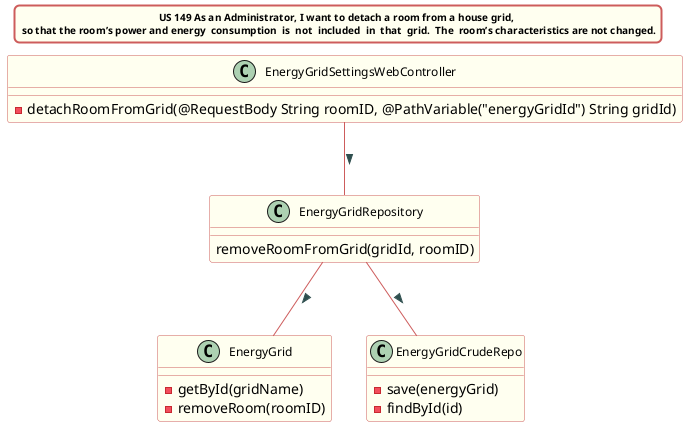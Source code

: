 @startuml

title US 149 As an Administrator, I want to detach a room from a house grid, \n so that the room’s power and energy  consumption  is  not  included  in  that  grid.  The  room’s characteristics are not changed.
skinparam titleBorderRoundCorner 10
skinparam titleBorderThickness 2
skinparam titleBorderColor indianred
skinparam titleBackgroundColor ivory
skinparam FontName verdana
skinparam titleFontSize 10


skinparam class {
  BorderColor indianred
  BackgroundColor indianred
  BackgroundColor ivory
   roundcorner 10
   ArrowFontName Verdana
   ArrowColor indianred
   ArrowFontColor darkslategrey
   FontSize 12
}

class EnergyGridSettingsWebController
class EnergyGridRepository
class EnergyGrid
class EnergyGridCrudeRepo

EnergyGridSettingsWebController -- EnergyGridRepository : >
EnergyGridRepository -- EnergyGrid : >
EnergyGridRepository -- EnergyGridCrudeRepo : >

class EnergyGridSettingsWebController {
-detachRoomFromGrid(@RequestBody String roomID, @PathVariable("energyGridId") String gridId)
}

class EnergyGridRepository{
removeRoomFromGrid(gridId, roomID)
}


class EnergyGrid {
- getById(gridName)
- removeRoom(roomID)
}

class EnergyGridCrudeRepo{
- save(energyGrid)
- findById(id)
}

@enduml